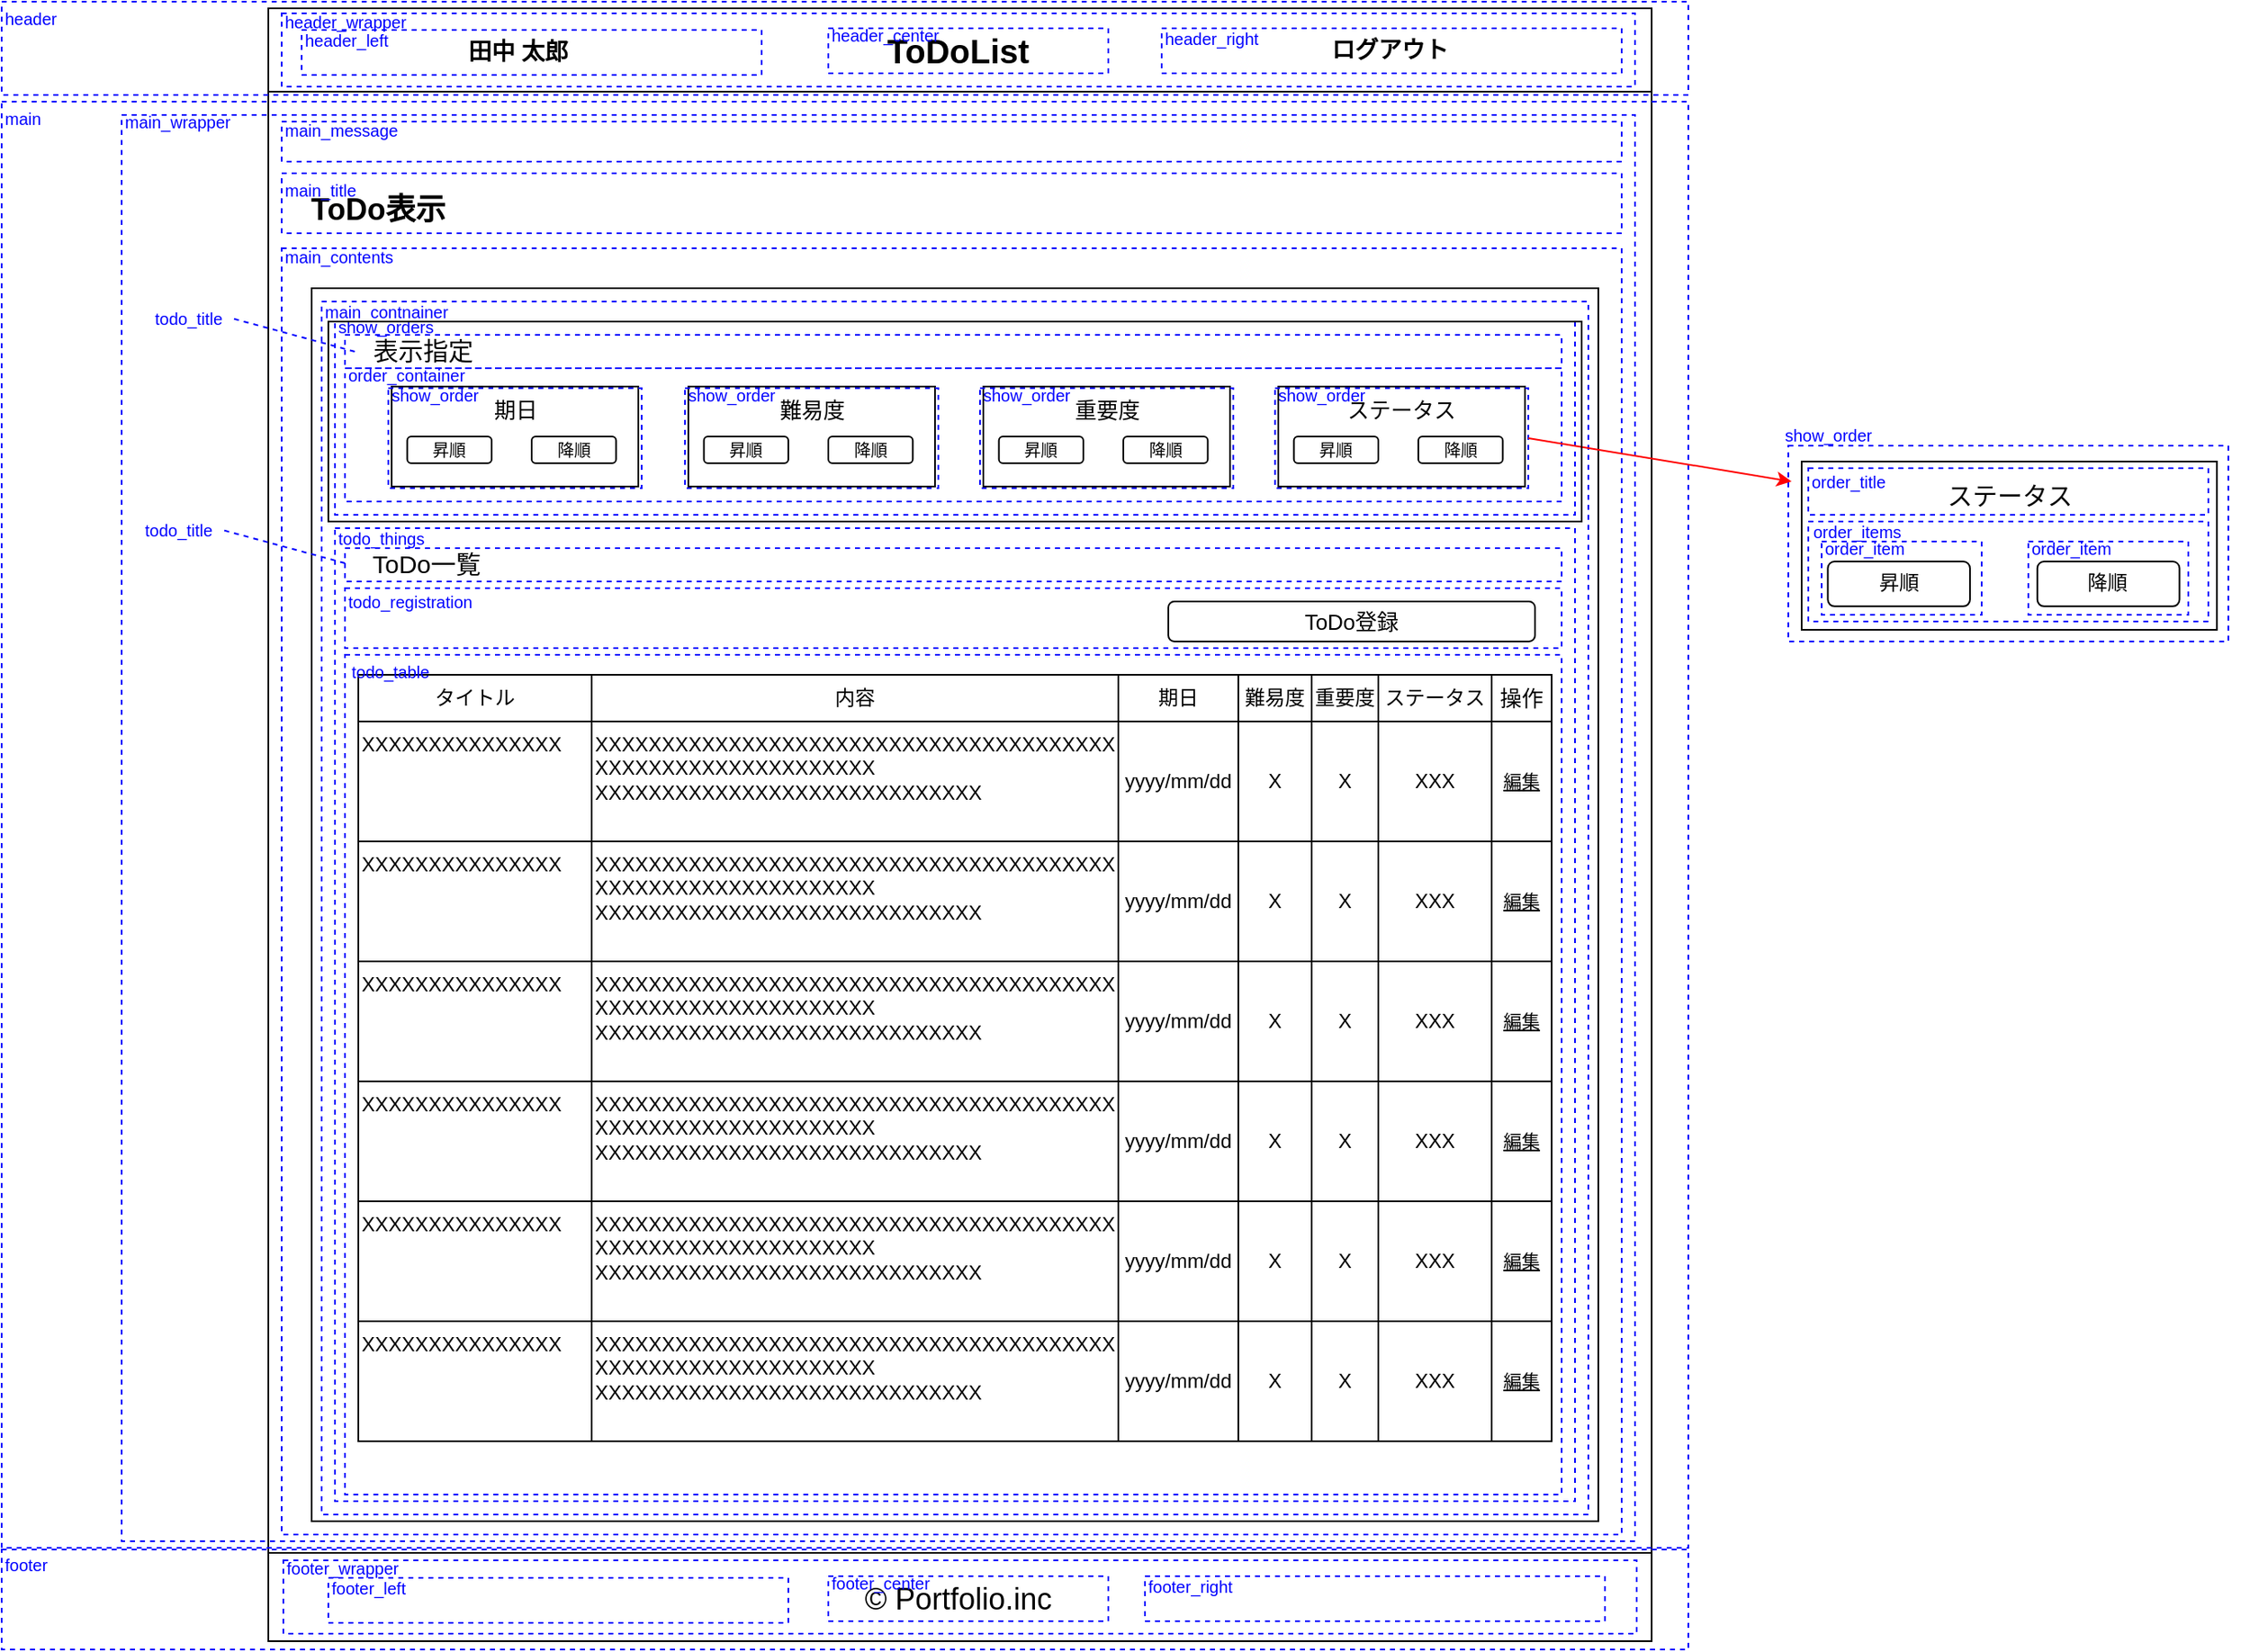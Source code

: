 <mxfile version="13.9.9" type="device"><diagram id="lAW5gfvQpGq91mGYDGwt" name="ページ1"><mxGraphModel dx="1679" dy="1703" grid="1" gridSize="4" guides="1" tooltips="1" connect="1" arrows="1" fold="1" page="1" pageScale="1" pageWidth="827" pageHeight="1169" math="0" shadow="0"><root><mxCell id="0"/><mxCell id="1" parent="0"/><mxCell id="KEuncwygjHZbyqNy_YQT-34" value="" style="group" parent="1" vertex="1" connectable="0"><mxGeometry y="-48" width="830" height="972" as="geometry"/></mxCell><mxCell id="tP_qFb6u1pj_dAxfEfU8-1" value="" style="rounded=0;whiteSpace=wrap;html=1;" parent="KEuncwygjHZbyqNy_YQT-34" vertex="1"><mxGeometry y="0.5" width="830" height="971.5" as="geometry"/></mxCell><mxCell id="tP_qFb6u1pj_dAxfEfU8-2" value="" style="rounded=0;whiteSpace=wrap;html=1;" parent="KEuncwygjHZbyqNy_YQT-34" vertex="1"><mxGeometry width="830" height="50" as="geometry"/></mxCell><mxCell id="tP_qFb6u1pj_dAxfEfU8-8" value="" style="rounded=0;whiteSpace=wrap;html=1;" parent="KEuncwygjHZbyqNy_YQT-34" vertex="1"><mxGeometry y="927" width="830" height="53" as="geometry"/></mxCell><mxCell id="tP_qFb6u1pj_dAxfEfU8-9" value="&lt;font style=&quot;font-size: 18px&quot;&gt;© Portfolio.inc&lt;/font&gt;" style="text;html=1;strokeColor=none;fillColor=none;align=center;verticalAlign=middle;whiteSpace=wrap;rounded=0;fontSize=20;" parent="KEuncwygjHZbyqNy_YQT-34" vertex="1"><mxGeometry x="298" y="943.5" width="232" height="20" as="geometry"/></mxCell><mxCell id="249utH4H3VEhiZY-PdCE-3" value="&lt;font size=&quot;1&quot;&gt;&lt;b style=&quot;font-size: 18px&quot;&gt;ToDo表示&lt;/b&gt;&lt;/font&gt;" style="text;html=1;strokeColor=none;fillColor=none;align=center;verticalAlign=middle;whiteSpace=wrap;rounded=0;fontSize=17;" parent="KEuncwygjHZbyqNy_YQT-34" vertex="1"><mxGeometry x="16" y="111" width="100" height="20" as="geometry"/></mxCell><mxCell id="tP_qFb6u1pj_dAxfEfU8-3" value="&lt;b&gt;&lt;font style=&quot;font-size: 20px&quot;&gt;ToDoList&lt;/font&gt;&lt;/b&gt;" style="text;html=1;strokeColor=none;fillColor=none;align=center;verticalAlign=middle;whiteSpace=wrap;rounded=0;strokeWidth=4;" parent="KEuncwygjHZbyqNy_YQT-34" vertex="1"><mxGeometry x="334" y="10" width="160" height="30" as="geometry"/></mxCell><mxCell id="KEuncwygjHZbyqNy_YQT-17" value="&lt;span style=&quot;font-size: 14px;&quot;&gt;&lt;b style=&quot;font-size: 14px;&quot;&gt;田中 太郎&lt;/b&gt;&lt;/span&gt;" style="text;html=1;strokeColor=none;fillColor=none;align=center;verticalAlign=middle;whiteSpace=wrap;rounded=0;fontSize=14;" parent="KEuncwygjHZbyqNy_YQT-34" vertex="1"><mxGeometry x="100" y="16" width="100" height="20" as="geometry"/></mxCell><mxCell id="KEuncwygjHZbyqNy_YQT-21" value="&lt;b&gt;ログアウト&lt;/b&gt;" style="text;html=1;strokeColor=none;fillColor=none;align=center;verticalAlign=middle;whiteSpace=wrap;rounded=0;fontSize=14;" parent="KEuncwygjHZbyqNy_YQT-34" vertex="1"><mxGeometry x="623" y="15" width="100" height="20" as="geometry"/></mxCell><mxCell id="KEuncwygjHZbyqNy_YQT-14" value="" style="rounded=0;whiteSpace=wrap;html=1;fillColor=none;" parent="KEuncwygjHZbyqNy_YQT-34" vertex="1"><mxGeometry x="26" y="168" width="772" height="740" as="geometry"/></mxCell><mxCell id="KEuncwygjHZbyqNy_YQT-23" value="" style="rounded=0;whiteSpace=wrap;html=1;fillColor=none;fontSize=14;strokeColor=#0000FF;dashed=1;" parent="1" vertex="1"><mxGeometry x="-160" y="-52" width="1012" height="56" as="geometry"/></mxCell><mxCell id="KEuncwygjHZbyqNy_YQT-24" value="" style="rounded=0;whiteSpace=wrap;html=1;fillColor=none;fontSize=14;strokeColor=#0000FF;dashed=1;" parent="1" vertex="1"><mxGeometry x="-160" y="8" width="1012" height="868" as="geometry"/></mxCell><mxCell id="KEuncwygjHZbyqNy_YQT-27" value="" style="rounded=0;whiteSpace=wrap;html=1;fillColor=none;fontSize=14;strokeColor=#0000FF;dashed=1;" parent="1" vertex="1"><mxGeometry x="-160" y="877" width="1012" height="60" as="geometry"/></mxCell><mxCell id="KEuncwygjHZbyqNy_YQT-28" value="header" style="text;html=1;strokeColor=none;fillColor=none;align=left;verticalAlign=middle;whiteSpace=wrap;rounded=0;dashed=1;fontSize=10;fontColor=#0000FF;" parent="1" vertex="1"><mxGeometry x="-160" y="-52" width="40" height="20" as="geometry"/></mxCell><mxCell id="KEuncwygjHZbyqNy_YQT-33" value="main" style="text;html=1;strokeColor=none;fillColor=none;align=left;verticalAlign=middle;whiteSpace=wrap;rounded=0;dashed=1;fontSize=10;fontColor=#0000FF;" parent="1" vertex="1"><mxGeometry x="-160" y="8" width="40" height="20" as="geometry"/></mxCell><mxCell id="KEuncwygjHZbyqNy_YQT-35" value="footer" style="text;html=1;strokeColor=none;fillColor=none;align=left;verticalAlign=middle;whiteSpace=wrap;rounded=0;dashed=1;fontSize=10;fontColor=#0000FF;" parent="1" vertex="1"><mxGeometry x="-160" y="876" width="40" height="20" as="geometry"/></mxCell><mxCell id="KEuncwygjHZbyqNy_YQT-69" value="" style="rounded=0;whiteSpace=wrap;html=1;dashed=1;fillColor=none;strokeColor=#0000FF;" parent="1" vertex="1"><mxGeometry x="-88" y="16" width="908" height="856" as="geometry"/></mxCell><mxCell id="KEuncwygjHZbyqNy_YQT-70" value="main_wrapper" style="text;html=1;strokeColor=none;fillColor=none;align=left;verticalAlign=middle;whiteSpace=wrap;rounded=0;dashed=1;fontSize=10;fontColor=#0000FF;" parent="1" vertex="1"><mxGeometry x="-88" y="16" width="84" height="8" as="geometry"/></mxCell><mxCell id="KEuncwygjHZbyqNy_YQT-73" value="" style="rounded=0;whiteSpace=wrap;html=1;fillColor=none;fontSize=14;strokeColor=#0000FF;dashed=1;" parent="1" vertex="1"><mxGeometry x="20" y="-35" width="276" height="27" as="geometry"/></mxCell><mxCell id="KEuncwygjHZbyqNy_YQT-74" value="header_left" style="text;html=1;strokeColor=none;fillColor=none;align=left;verticalAlign=middle;whiteSpace=wrap;rounded=0;dashed=1;fontSize=10;fontColor=#0000FF;" parent="1" vertex="1"><mxGeometry x="20" y="-35" width="72" height="11" as="geometry"/></mxCell><mxCell id="KEuncwygjHZbyqNy_YQT-79" value="" style="rounded=0;whiteSpace=wrap;html=1;fillColor=none;fontSize=14;strokeColor=#0000FF;dashed=1;" parent="1" vertex="1"><mxGeometry x="8" y="-45" width="812" height="44" as="geometry"/></mxCell><mxCell id="KEuncwygjHZbyqNy_YQT-80" value="header_wrapper" style="text;html=1;strokeColor=none;fillColor=none;align=left;verticalAlign=middle;whiteSpace=wrap;rounded=0;dashed=1;fontSize=10;fontColor=#0000FF;" parent="1" vertex="1"><mxGeometry x="8" y="-44" width="84" height="8" as="geometry"/></mxCell><mxCell id="KEuncwygjHZbyqNy_YQT-92" value="" style="rounded=0;whiteSpace=wrap;html=1;fillColor=none;fontSize=14;strokeColor=#0000FF;dashed=1;" parent="1" vertex="1"><mxGeometry x="336" y="893" width="168" height="27" as="geometry"/></mxCell><mxCell id="KEuncwygjHZbyqNy_YQT-93" value="" style="rounded=0;whiteSpace=wrap;html=1;fillColor=none;fontSize=14;strokeColor=#0000FF;dashed=1;" parent="1" vertex="1"><mxGeometry x="9" y="883.5" width="812" height="44" as="geometry"/></mxCell><mxCell id="KEuncwygjHZbyqNy_YQT-94" value="footer_center" style="text;html=1;strokeColor=none;fillColor=none;align=left;verticalAlign=middle;whiteSpace=wrap;rounded=0;dashed=1;fontSize=10;fontColor=#0000FF;" parent="1" vertex="1"><mxGeometry x="336" y="891" width="96" height="11" as="geometry"/></mxCell><mxCell id="KEuncwygjHZbyqNy_YQT-95" value="" style="rounded=0;whiteSpace=wrap;html=1;fillColor=none;fontSize=14;strokeColor=#0000FF;dashed=1;" parent="1" vertex="1"><mxGeometry x="36" y="894" width="276" height="27" as="geometry"/></mxCell><mxCell id="KEuncwygjHZbyqNy_YQT-96" value="footer_left" style="text;html=1;strokeColor=none;fillColor=none;align=left;verticalAlign=middle;whiteSpace=wrap;rounded=0;dashed=1;fontSize=10;fontColor=#0000FF;" parent="1" vertex="1"><mxGeometry x="36" y="894" width="72" height="11" as="geometry"/></mxCell><mxCell id="KEuncwygjHZbyqNy_YQT-97" value="footer_right" style="text;html=1;strokeColor=none;fillColor=none;align=left;verticalAlign=middle;whiteSpace=wrap;rounded=0;dashed=1;fontSize=10;fontColor=#0000FF;" parent="1" vertex="1"><mxGeometry x="526" y="893" width="72" height="11" as="geometry"/></mxCell><mxCell id="KEuncwygjHZbyqNy_YQT-98" value="" style="rounded=0;whiteSpace=wrap;html=1;fillColor=none;fontSize=14;strokeColor=#0000FF;dashed=1;" parent="1" vertex="1"><mxGeometry x="526" y="893" width="276" height="27" as="geometry"/></mxCell><mxCell id="KEuncwygjHZbyqNy_YQT-99" value="footer_wrapper" style="text;html=1;strokeColor=none;fillColor=none;align=left;verticalAlign=middle;whiteSpace=wrap;rounded=0;dashed=1;fontSize=10;fontColor=#0000FF;" parent="1" vertex="1"><mxGeometry x="9" y="883.5" width="84" height="8" as="geometry"/></mxCell><mxCell id="M2rv97hYD40gKzkqOxp8-1" value="" style="rounded=0;whiteSpace=wrap;html=1;dashed=1;fillColor=none;strokeColor=#0000FF;" parent="1" vertex="1"><mxGeometry x="8" y="96" width="804" height="772" as="geometry"/></mxCell><mxCell id="KEuncwygjHZbyqNy_YQT-46" value="main_contents" style="text;html=1;strokeColor=none;fillColor=none;align=left;verticalAlign=middle;whiteSpace=wrap;rounded=0;dashed=1;fontColor=#0000FF;fontSize=10;" parent="1" vertex="1"><mxGeometry x="8" y="91" width="80" height="20" as="geometry"/></mxCell><mxCell id="KEuncwygjHZbyqNy_YQT-47" value="" style="rounded=0;whiteSpace=wrap;html=1;dashed=1;fillColor=none;strokeColor=#0000FF;" parent="1" vertex="1"><mxGeometry x="8" y="51" width="804" height="36" as="geometry"/></mxCell><mxCell id="KEuncwygjHZbyqNy_YQT-48" value="main_title" style="text;html=1;strokeColor=none;fillColor=none;align=left;verticalAlign=middle;whiteSpace=wrap;rounded=0;dashed=1;fontColor=#0000FF;fontSize=10;" parent="1" vertex="1"><mxGeometry x="8" y="55" width="84" height="12" as="geometry"/></mxCell><mxCell id="KEuncwygjHZbyqNy_YQT-49" value="" style="rounded=0;whiteSpace=wrap;html=1;dashed=1;fillColor=none;strokeColor=#0000FF;" parent="1" vertex="1"><mxGeometry x="8" y="20" width="804" height="24" as="geometry"/></mxCell><mxCell id="KEuncwygjHZbyqNy_YQT-50" value="main_message" style="text;html=1;strokeColor=none;fillColor=none;align=left;verticalAlign=middle;whiteSpace=wrap;rounded=0;dashed=1;fontColor=#0000FF;fontSize=10;" parent="1" vertex="1"><mxGeometry x="8" y="17" width="80" height="16" as="geometry"/></mxCell><mxCell id="KEuncwygjHZbyqNy_YQT-71" value="header_center" style="text;html=1;strokeColor=none;fillColor=none;align=left;verticalAlign=middle;whiteSpace=wrap;rounded=0;dashed=1;fontSize=10;fontColor=#0000FF;" parent="1" vertex="1"><mxGeometry x="336" y="-38" width="96" height="11" as="geometry"/></mxCell><mxCell id="KEuncwygjHZbyqNy_YQT-72" value="" style="rounded=0;whiteSpace=wrap;html=1;fillColor=none;fontSize=14;strokeColor=#0000FF;dashed=1;" parent="1" vertex="1"><mxGeometry x="336" y="-36" width="168" height="27" as="geometry"/></mxCell><mxCell id="KEuncwygjHZbyqNy_YQT-75" value="header_right" style="text;html=1;strokeColor=none;fillColor=none;align=left;verticalAlign=middle;whiteSpace=wrap;rounded=0;dashed=1;fontSize=10;fontColor=#0000FF;" parent="1" vertex="1"><mxGeometry x="536" y="-36" width="72" height="11" as="geometry"/></mxCell><mxCell id="KEuncwygjHZbyqNy_YQT-76" value="" style="rounded=0;whiteSpace=wrap;html=1;fillColor=none;fontSize=14;strokeColor=#0000FF;dashed=1;" parent="1" vertex="1"><mxGeometry x="536" y="-36" width="276" height="27" as="geometry"/></mxCell><mxCell id="OrFkVEM_c1ZQOquCTtwF-198" value="" style="group" parent="1" vertex="1" connectable="0"><mxGeometry x="54" y="352" width="748" height="460" as="geometry"/></mxCell><mxCell id="OrFkVEM_c1ZQOquCTtwF-45" value="" style="group" parent="OrFkVEM_c1ZQOquCTtwF-198" vertex="1" connectable="0"><mxGeometry width="692" height="28" as="geometry"/></mxCell><mxCell id="OrFkVEM_c1ZQOquCTtwF-38" value="タイトル" style="rounded=0;whiteSpace=wrap;html=1;" parent="OrFkVEM_c1ZQOquCTtwF-45" vertex="1"><mxGeometry width="140" height="28" as="geometry"/></mxCell><mxCell id="OrFkVEM_c1ZQOquCTtwF-39" value="内容" style="rounded=0;whiteSpace=wrap;html=1;" parent="OrFkVEM_c1ZQOquCTtwF-45" vertex="1"><mxGeometry x="140" width="316" height="28" as="geometry"/></mxCell><mxCell id="OrFkVEM_c1ZQOquCTtwF-41" value="期日" style="rounded=0;whiteSpace=wrap;html=1;" parent="OrFkVEM_c1ZQOquCTtwF-45" vertex="1"><mxGeometry x="456" width="72" height="28" as="geometry"/></mxCell><mxCell id="OrFkVEM_c1ZQOquCTtwF-42" value="難易度" style="rounded=0;whiteSpace=wrap;html=1;" parent="OrFkVEM_c1ZQOquCTtwF-45" vertex="1"><mxGeometry x="528" width="44" height="28" as="geometry"/></mxCell><mxCell id="OrFkVEM_c1ZQOquCTtwF-43" value="重要度" style="rounded=0;whiteSpace=wrap;html=1;" parent="OrFkVEM_c1ZQOquCTtwF-45" vertex="1"><mxGeometry x="572" width="40" height="28" as="geometry"/></mxCell><mxCell id="OrFkVEM_c1ZQOquCTtwF-44" value="ステータス" style="rounded=0;whiteSpace=wrap;html=1;" parent="OrFkVEM_c1ZQOquCTtwF-45" vertex="1"><mxGeometry x="612" width="68" height="28" as="geometry"/></mxCell><mxCell id="OrFkVEM_c1ZQOquCTtwF-53" value="" style="group;align=left;verticalAlign=top;fontSize=11;" parent="OrFkVEM_c1ZQOquCTtwF-198" vertex="1" connectable="0"><mxGeometry y="28" width="748" height="72" as="geometry"/></mxCell><mxCell id="OrFkVEM_c1ZQOquCTtwF-60" value="" style="group" parent="OrFkVEM_c1ZQOquCTtwF-53" vertex="1" connectable="0"><mxGeometry width="748" height="72" as="geometry"/></mxCell><mxCell id="OrFkVEM_c1ZQOquCTtwF-54" value="XXXXXXXXXXXXXXX" style="rounded=0;whiteSpace=wrap;html=1;align=left;verticalAlign=top;" parent="OrFkVEM_c1ZQOquCTtwF-60" vertex="1"><mxGeometry width="140" height="72" as="geometry"/></mxCell><mxCell id="OrFkVEM_c1ZQOquCTtwF-55" value="XXXXXXXXXXXXXXXXXXXXXXXXXXXXXXXXXXXXXXX&lt;br&gt;XXXXXXXXXXXXXXXXXXXXX&lt;br&gt;XXXXXXXXXXXXXXXXXXXXXXXXXXXXX" style="rounded=0;whiteSpace=wrap;html=1;verticalAlign=top;align=left;" parent="OrFkVEM_c1ZQOquCTtwF-60" vertex="1"><mxGeometry x="140" width="316" height="72" as="geometry"/></mxCell><mxCell id="OrFkVEM_c1ZQOquCTtwF-56" value="yyyy/mm/dd" style="rounded=0;whiteSpace=wrap;html=1;" parent="OrFkVEM_c1ZQOquCTtwF-60" vertex="1"><mxGeometry x="456" width="72" height="72" as="geometry"/></mxCell><mxCell id="OrFkVEM_c1ZQOquCTtwF-57" value="X" style="rounded=0;whiteSpace=wrap;html=1;" parent="OrFkVEM_c1ZQOquCTtwF-60" vertex="1"><mxGeometry x="528" width="44" height="72" as="geometry"/></mxCell><mxCell id="OrFkVEM_c1ZQOquCTtwF-58" value="X" style="rounded=0;whiteSpace=wrap;html=1;" parent="OrFkVEM_c1ZQOquCTtwF-60" vertex="1"><mxGeometry x="572" width="40" height="72" as="geometry"/></mxCell><mxCell id="OrFkVEM_c1ZQOquCTtwF-59" value="XXX" style="rounded=0;whiteSpace=wrap;html=1;" parent="OrFkVEM_c1ZQOquCTtwF-60" vertex="1"><mxGeometry x="612" width="68" height="72" as="geometry"/></mxCell><mxCell id="OrFkVEM_c1ZQOquCTtwF-61" value="" style="group;align=left;verticalAlign=top;fontSize=11;" parent="OrFkVEM_c1ZQOquCTtwF-198" vertex="1" connectable="0"><mxGeometry y="100" width="748" height="72" as="geometry"/></mxCell><mxCell id="OrFkVEM_c1ZQOquCTtwF-62" value="" style="group" parent="OrFkVEM_c1ZQOquCTtwF-61" vertex="1" connectable="0"><mxGeometry width="748" height="72" as="geometry"/></mxCell><mxCell id="OrFkVEM_c1ZQOquCTtwF-63" value="XXXXXXXXXXXXXXX" style="rounded=0;whiteSpace=wrap;html=1;align=left;verticalAlign=top;" parent="OrFkVEM_c1ZQOquCTtwF-62" vertex="1"><mxGeometry width="140" height="72" as="geometry"/></mxCell><mxCell id="OrFkVEM_c1ZQOquCTtwF-64" value="XXXXXXXXXXXXXXXXXXXXXXXXXXXXXXXXXXXXXXX&lt;br&gt;XXXXXXXXXXXXXXXXXXXXX&lt;br&gt;XXXXXXXXXXXXXXXXXXXXXXXXXXXXX" style="rounded=0;whiteSpace=wrap;html=1;verticalAlign=top;align=left;" parent="OrFkVEM_c1ZQOquCTtwF-62" vertex="1"><mxGeometry x="140" width="316" height="72" as="geometry"/></mxCell><mxCell id="OrFkVEM_c1ZQOquCTtwF-65" value="yyyy/mm/dd" style="rounded=0;whiteSpace=wrap;html=1;" parent="OrFkVEM_c1ZQOquCTtwF-62" vertex="1"><mxGeometry x="456" width="72" height="72" as="geometry"/></mxCell><mxCell id="OrFkVEM_c1ZQOquCTtwF-66" value="X" style="rounded=0;whiteSpace=wrap;html=1;" parent="OrFkVEM_c1ZQOquCTtwF-62" vertex="1"><mxGeometry x="528" width="44" height="72" as="geometry"/></mxCell><mxCell id="OrFkVEM_c1ZQOquCTtwF-67" value="X" style="rounded=0;whiteSpace=wrap;html=1;" parent="OrFkVEM_c1ZQOquCTtwF-62" vertex="1"><mxGeometry x="572" width="40" height="72" as="geometry"/></mxCell><mxCell id="OrFkVEM_c1ZQOquCTtwF-68" value="XXX" style="rounded=0;whiteSpace=wrap;html=1;" parent="OrFkVEM_c1ZQOquCTtwF-62" vertex="1"><mxGeometry x="612" width="68" height="72" as="geometry"/></mxCell><mxCell id="OrFkVEM_c1ZQOquCTtwF-69" value="" style="group;align=left;verticalAlign=top;fontSize=11;" parent="OrFkVEM_c1ZQOquCTtwF-198" vertex="1" connectable="0"><mxGeometry y="172" width="748" height="72" as="geometry"/></mxCell><mxCell id="OrFkVEM_c1ZQOquCTtwF-70" value="" style="group" parent="OrFkVEM_c1ZQOquCTtwF-69" vertex="1" connectable="0"><mxGeometry width="748" height="72" as="geometry"/></mxCell><mxCell id="OrFkVEM_c1ZQOquCTtwF-71" value="XXXXXXXXXXXXXXX" style="rounded=0;whiteSpace=wrap;html=1;align=left;verticalAlign=top;" parent="OrFkVEM_c1ZQOquCTtwF-70" vertex="1"><mxGeometry width="140" height="72" as="geometry"/></mxCell><mxCell id="OrFkVEM_c1ZQOquCTtwF-72" value="XXXXXXXXXXXXXXXXXXXXXXXXXXXXXXXXXXXXXXX&lt;br&gt;XXXXXXXXXXXXXXXXXXXXX&lt;br&gt;XXXXXXXXXXXXXXXXXXXXXXXXXXXXX" style="rounded=0;whiteSpace=wrap;html=1;verticalAlign=top;align=left;" parent="OrFkVEM_c1ZQOquCTtwF-70" vertex="1"><mxGeometry x="140" width="316" height="72" as="geometry"/></mxCell><mxCell id="OrFkVEM_c1ZQOquCTtwF-73" value="yyyy/mm/dd" style="rounded=0;whiteSpace=wrap;html=1;" parent="OrFkVEM_c1ZQOquCTtwF-70" vertex="1"><mxGeometry x="456" width="72" height="72" as="geometry"/></mxCell><mxCell id="OrFkVEM_c1ZQOquCTtwF-74" value="X" style="rounded=0;whiteSpace=wrap;html=1;" parent="OrFkVEM_c1ZQOquCTtwF-70" vertex="1"><mxGeometry x="528" width="44" height="72" as="geometry"/></mxCell><mxCell id="OrFkVEM_c1ZQOquCTtwF-75" value="X" style="rounded=0;whiteSpace=wrap;html=1;" parent="OrFkVEM_c1ZQOquCTtwF-70" vertex="1"><mxGeometry x="572" width="40" height="72" as="geometry"/></mxCell><mxCell id="OrFkVEM_c1ZQOquCTtwF-76" value="XXX" style="rounded=0;whiteSpace=wrap;html=1;" parent="OrFkVEM_c1ZQOquCTtwF-70" vertex="1"><mxGeometry x="612" width="68" height="72" as="geometry"/></mxCell><mxCell id="OrFkVEM_c1ZQOquCTtwF-77" value="" style="group;align=left;verticalAlign=top;fontSize=11;" parent="OrFkVEM_c1ZQOquCTtwF-198" vertex="1" connectable="0"><mxGeometry y="244" width="748" height="72" as="geometry"/></mxCell><mxCell id="OrFkVEM_c1ZQOquCTtwF-78" value="" style="group" parent="OrFkVEM_c1ZQOquCTtwF-77" vertex="1" connectable="0"><mxGeometry width="748" height="72" as="geometry"/></mxCell><mxCell id="OrFkVEM_c1ZQOquCTtwF-79" value="XXXXXXXXXXXXXXX" style="rounded=0;whiteSpace=wrap;html=1;align=left;verticalAlign=top;" parent="OrFkVEM_c1ZQOquCTtwF-78" vertex="1"><mxGeometry width="140" height="72" as="geometry"/></mxCell><mxCell id="OrFkVEM_c1ZQOquCTtwF-80" value="XXXXXXXXXXXXXXXXXXXXXXXXXXXXXXXXXXXXXXX&lt;br&gt;XXXXXXXXXXXXXXXXXXXXX&lt;br&gt;XXXXXXXXXXXXXXXXXXXXXXXXXXXXX" style="rounded=0;whiteSpace=wrap;html=1;verticalAlign=top;align=left;" parent="OrFkVEM_c1ZQOquCTtwF-78" vertex="1"><mxGeometry x="140" width="316" height="72" as="geometry"/></mxCell><mxCell id="OrFkVEM_c1ZQOquCTtwF-81" value="yyyy/mm/dd" style="rounded=0;whiteSpace=wrap;html=1;" parent="OrFkVEM_c1ZQOquCTtwF-78" vertex="1"><mxGeometry x="456" width="72" height="72" as="geometry"/></mxCell><mxCell id="OrFkVEM_c1ZQOquCTtwF-82" value="X" style="rounded=0;whiteSpace=wrap;html=1;" parent="OrFkVEM_c1ZQOquCTtwF-78" vertex="1"><mxGeometry x="528" width="44" height="72" as="geometry"/></mxCell><mxCell id="OrFkVEM_c1ZQOquCTtwF-83" value="X" style="rounded=0;whiteSpace=wrap;html=1;" parent="OrFkVEM_c1ZQOquCTtwF-78" vertex="1"><mxGeometry x="572" width="40" height="72" as="geometry"/></mxCell><mxCell id="OrFkVEM_c1ZQOquCTtwF-84" value="XXX" style="rounded=0;whiteSpace=wrap;html=1;" parent="OrFkVEM_c1ZQOquCTtwF-78" vertex="1"><mxGeometry x="612" width="68" height="72" as="geometry"/></mxCell><mxCell id="OrFkVEM_c1ZQOquCTtwF-85" value="" style="group;align=left;verticalAlign=top;fontSize=11;" parent="OrFkVEM_c1ZQOquCTtwF-198" vertex="1" connectable="0"><mxGeometry y="316" width="748" height="72" as="geometry"/></mxCell><mxCell id="OrFkVEM_c1ZQOquCTtwF-86" value="" style="group" parent="OrFkVEM_c1ZQOquCTtwF-85" vertex="1" connectable="0"><mxGeometry width="748" height="72" as="geometry"/></mxCell><mxCell id="OrFkVEM_c1ZQOquCTtwF-87" value="XXXXXXXXXXXXXXX" style="rounded=0;whiteSpace=wrap;html=1;align=left;verticalAlign=top;" parent="OrFkVEM_c1ZQOquCTtwF-86" vertex="1"><mxGeometry width="140" height="72" as="geometry"/></mxCell><mxCell id="OrFkVEM_c1ZQOquCTtwF-88" value="XXXXXXXXXXXXXXXXXXXXXXXXXXXXXXXXXXXXXXX&lt;br&gt;XXXXXXXXXXXXXXXXXXXXX&lt;br&gt;XXXXXXXXXXXXXXXXXXXXXXXXXXXXX" style="rounded=0;whiteSpace=wrap;html=1;verticalAlign=top;align=left;" parent="OrFkVEM_c1ZQOquCTtwF-86" vertex="1"><mxGeometry x="140" width="316" height="72" as="geometry"/></mxCell><mxCell id="OrFkVEM_c1ZQOquCTtwF-89" value="yyyy/mm/dd" style="rounded=0;whiteSpace=wrap;html=1;" parent="OrFkVEM_c1ZQOquCTtwF-86" vertex="1"><mxGeometry x="456" width="72" height="72" as="geometry"/></mxCell><mxCell id="OrFkVEM_c1ZQOquCTtwF-90" value="X" style="rounded=0;whiteSpace=wrap;html=1;" parent="OrFkVEM_c1ZQOquCTtwF-86" vertex="1"><mxGeometry x="528" width="44" height="72" as="geometry"/></mxCell><mxCell id="OrFkVEM_c1ZQOquCTtwF-91" value="X" style="rounded=0;whiteSpace=wrap;html=1;" parent="OrFkVEM_c1ZQOquCTtwF-86" vertex="1"><mxGeometry x="572" width="40" height="72" as="geometry"/></mxCell><mxCell id="OrFkVEM_c1ZQOquCTtwF-92" value="XXX" style="rounded=0;whiteSpace=wrap;html=1;" parent="OrFkVEM_c1ZQOquCTtwF-86" vertex="1"><mxGeometry x="612" width="68" height="72" as="geometry"/></mxCell><mxCell id="OrFkVEM_c1ZQOquCTtwF-93" value="" style="group;align=left;verticalAlign=top;fontSize=11;" parent="OrFkVEM_c1ZQOquCTtwF-198" vertex="1" connectable="0"><mxGeometry y="388" width="748" height="72" as="geometry"/></mxCell><mxCell id="OrFkVEM_c1ZQOquCTtwF-94" value="" style="group" parent="OrFkVEM_c1ZQOquCTtwF-93" vertex="1" connectable="0"><mxGeometry width="748" height="72" as="geometry"/></mxCell><mxCell id="OrFkVEM_c1ZQOquCTtwF-95" value="XXXXXXXXXXXXXXX" style="rounded=0;whiteSpace=wrap;html=1;align=left;verticalAlign=top;" parent="OrFkVEM_c1ZQOquCTtwF-94" vertex="1"><mxGeometry width="140" height="72" as="geometry"/></mxCell><mxCell id="OrFkVEM_c1ZQOquCTtwF-96" value="XXXXXXXXXXXXXXXXXXXXXXXXXXXXXXXXXXXXXXX&lt;br&gt;XXXXXXXXXXXXXXXXXXXXX&lt;br&gt;XXXXXXXXXXXXXXXXXXXXXXXXXXXXX" style="rounded=0;whiteSpace=wrap;html=1;verticalAlign=top;align=left;" parent="OrFkVEM_c1ZQOquCTtwF-94" vertex="1"><mxGeometry x="140" width="316" height="72" as="geometry"/></mxCell><mxCell id="OrFkVEM_c1ZQOquCTtwF-97" value="yyyy/mm/dd" style="rounded=0;whiteSpace=wrap;html=1;" parent="OrFkVEM_c1ZQOquCTtwF-94" vertex="1"><mxGeometry x="456" width="72" height="72" as="geometry"/></mxCell><mxCell id="OrFkVEM_c1ZQOquCTtwF-98" value="X" style="rounded=0;whiteSpace=wrap;html=1;" parent="OrFkVEM_c1ZQOquCTtwF-94" vertex="1"><mxGeometry x="528" width="44" height="72" as="geometry"/></mxCell><mxCell id="OrFkVEM_c1ZQOquCTtwF-99" value="X" style="rounded=0;whiteSpace=wrap;html=1;" parent="OrFkVEM_c1ZQOquCTtwF-94" vertex="1"><mxGeometry x="572" width="40" height="72" as="geometry"/></mxCell><mxCell id="OrFkVEM_c1ZQOquCTtwF-100" value="XXX" style="rounded=0;whiteSpace=wrap;html=1;" parent="OrFkVEM_c1ZQOquCTtwF-94" vertex="1"><mxGeometry x="612" width="68" height="72" as="geometry"/></mxCell><mxCell id="OrFkVEM_c1ZQOquCTtwF-192" value="" style="group;fontSize=12;" parent="OrFkVEM_c1ZQOquCTtwF-198" vertex="1" connectable="0"><mxGeometry x="680" width="36" height="460" as="geometry"/></mxCell><mxCell id="OrFkVEM_c1ZQOquCTtwF-177" value="&lt;font style=&quot;font-size: 13px&quot;&gt;操作&lt;/font&gt;" style="rounded=0;whiteSpace=wrap;html=1;fontSize=11;" parent="OrFkVEM_c1ZQOquCTtwF-192" vertex="1"><mxGeometry width="36" height="28" as="geometry"/></mxCell><mxCell id="OrFkVEM_c1ZQOquCTtwF-178" value="編集" style="rounded=0;whiteSpace=wrap;html=1;fontStyle=4;fontSize=11;" parent="OrFkVEM_c1ZQOquCTtwF-192" vertex="1"><mxGeometry y="28" width="36" height="72" as="geometry"/></mxCell><mxCell id="OrFkVEM_c1ZQOquCTtwF-187" value="編集" style="rounded=0;whiteSpace=wrap;html=1;fontStyle=4;fontSize=11;" parent="OrFkVEM_c1ZQOquCTtwF-192" vertex="1"><mxGeometry y="100" width="36" height="72" as="geometry"/></mxCell><mxCell id="OrFkVEM_c1ZQOquCTtwF-188" value="編集" style="rounded=0;whiteSpace=wrap;html=1;fontStyle=4;fontSize=11;" parent="OrFkVEM_c1ZQOquCTtwF-192" vertex="1"><mxGeometry y="172" width="36" height="72" as="geometry"/></mxCell><mxCell id="OrFkVEM_c1ZQOquCTtwF-189" value="編集" style="rounded=0;whiteSpace=wrap;html=1;fontStyle=4;fontSize=11;" parent="OrFkVEM_c1ZQOquCTtwF-192" vertex="1"><mxGeometry y="244" width="36" height="72" as="geometry"/></mxCell><mxCell id="OrFkVEM_c1ZQOquCTtwF-190" value="編集" style="rounded=0;whiteSpace=wrap;html=1;fontStyle=4;fontSize=11;" parent="OrFkVEM_c1ZQOquCTtwF-192" vertex="1"><mxGeometry y="316" width="36" height="72" as="geometry"/></mxCell><mxCell id="OrFkVEM_c1ZQOquCTtwF-191" value="編集" style="rounded=0;whiteSpace=wrap;html=1;fontStyle=4;fontSize=11;" parent="OrFkVEM_c1ZQOquCTtwF-192" vertex="1"><mxGeometry y="388" width="36" height="72" as="geometry"/></mxCell><mxCell id="OrFkVEM_c1ZQOquCTtwF-202" value="" style="group" parent="1" vertex="1" connectable="0"><mxGeometry x="46" y="131" width="736" height="128" as="geometry"/></mxCell><mxCell id="OrFkVEM_c1ZQOquCTtwF-110" value="表示指定" style="text;html=1;strokeColor=none;fillColor=none;align=center;verticalAlign=middle;whiteSpace=wrap;rounded=0;fontSize=15;" parent="OrFkVEM_c1ZQOquCTtwF-202" vertex="1"><mxGeometry x="13" y="16" width="68" height="20" as="geometry"/></mxCell><mxCell id="OrFkVEM_c1ZQOquCTtwF-124" value="" style="group" parent="OrFkVEM_c1ZQOquCTtwF-202" vertex="1" connectable="0"><mxGeometry x="28" y="48" width="148" height="60" as="geometry"/></mxCell><mxCell id="OrFkVEM_c1ZQOquCTtwF-119" value="" style="rounded=0;whiteSpace=wrap;html=1;fontSize=11;align=center;" parent="OrFkVEM_c1ZQOquCTtwF-124" vertex="1"><mxGeometry width="148" height="60" as="geometry"/></mxCell><mxCell id="OrFkVEM_c1ZQOquCTtwF-114" value="期日" style="text;html=1;strokeColor=none;fillColor=none;align=center;verticalAlign=middle;whiteSpace=wrap;rounded=0;fontSize=13;" parent="OrFkVEM_c1ZQOquCTtwF-124" vertex="1"><mxGeometry x="50.667" y="4" width="46.667" height="20" as="geometry"/></mxCell><mxCell id="OrFkVEM_c1ZQOquCTtwF-116" value="昇順" style="rounded=1;whiteSpace=wrap;html=1;fontSize=10;align=center;" parent="OrFkVEM_c1ZQOquCTtwF-124" vertex="1"><mxGeometry x="9.33" y="30" width="50.67" height="16" as="geometry"/></mxCell><mxCell id="OrFkVEM_c1ZQOquCTtwF-138" value="降順" style="rounded=1;whiteSpace=wrap;html=1;fontSize=10;align=center;" parent="OrFkVEM_c1ZQOquCTtwF-124" vertex="1"><mxGeometry x="84" y="30" width="50.67" height="16" as="geometry"/></mxCell><mxCell id="OrFkVEM_c1ZQOquCTtwF-157" value="" style="group" parent="OrFkVEM_c1ZQOquCTtwF-202" vertex="1" connectable="0"><mxGeometry x="206" y="48" width="148" height="60" as="geometry"/></mxCell><mxCell id="OrFkVEM_c1ZQOquCTtwF-158" value="" style="rounded=0;whiteSpace=wrap;html=1;fontSize=11;align=center;" parent="OrFkVEM_c1ZQOquCTtwF-157" vertex="1"><mxGeometry width="148" height="60" as="geometry"/></mxCell><mxCell id="OrFkVEM_c1ZQOquCTtwF-159" value="難易度" style="text;html=1;strokeColor=none;fillColor=none;align=center;verticalAlign=middle;whiteSpace=wrap;rounded=0;fontSize=13;" parent="OrFkVEM_c1ZQOquCTtwF-157" vertex="1"><mxGeometry x="50.667" y="4" width="46.667" height="20" as="geometry"/></mxCell><mxCell id="OrFkVEM_c1ZQOquCTtwF-160" value="昇順" style="rounded=1;whiteSpace=wrap;html=1;fontSize=10;align=center;" parent="OrFkVEM_c1ZQOquCTtwF-157" vertex="1"><mxGeometry x="9.33" y="30" width="50.67" height="16" as="geometry"/></mxCell><mxCell id="OrFkVEM_c1ZQOquCTtwF-161" value="降順" style="rounded=1;whiteSpace=wrap;html=1;fontSize=10;align=center;" parent="OrFkVEM_c1ZQOquCTtwF-157" vertex="1"><mxGeometry x="84" y="30" width="50.67" height="16" as="geometry"/></mxCell><mxCell id="OrFkVEM_c1ZQOquCTtwF-162" value="" style="group" parent="OrFkVEM_c1ZQOquCTtwF-202" vertex="1" connectable="0"><mxGeometry x="383" y="48" width="148" height="60" as="geometry"/></mxCell><mxCell id="OrFkVEM_c1ZQOquCTtwF-163" value="" style="rounded=0;whiteSpace=wrap;html=1;fontSize=11;align=center;" parent="OrFkVEM_c1ZQOquCTtwF-162" vertex="1"><mxGeometry width="148" height="60" as="geometry"/></mxCell><mxCell id="OrFkVEM_c1ZQOquCTtwF-164" value="重要度" style="text;html=1;strokeColor=none;fillColor=none;align=center;verticalAlign=middle;whiteSpace=wrap;rounded=0;fontSize=13;" parent="OrFkVEM_c1ZQOquCTtwF-162" vertex="1"><mxGeometry x="50.667" y="4" width="46.667" height="20" as="geometry"/></mxCell><mxCell id="OrFkVEM_c1ZQOquCTtwF-165" value="昇順" style="rounded=1;whiteSpace=wrap;html=1;fontSize=10;align=center;" parent="OrFkVEM_c1ZQOquCTtwF-162" vertex="1"><mxGeometry x="9.33" y="30" width="50.67" height="16" as="geometry"/></mxCell><mxCell id="OrFkVEM_c1ZQOquCTtwF-166" value="降順" style="rounded=1;whiteSpace=wrap;html=1;fontSize=10;align=center;" parent="OrFkVEM_c1ZQOquCTtwF-162" vertex="1"><mxGeometry x="84" y="30" width="50.67" height="16" as="geometry"/></mxCell><mxCell id="OrFkVEM_c1ZQOquCTtwF-172" value="" style="group" parent="OrFkVEM_c1ZQOquCTtwF-202" vertex="1" connectable="0"><mxGeometry x="560" y="48" width="148" height="60" as="geometry"/></mxCell><mxCell id="OrFkVEM_c1ZQOquCTtwF-173" value="" style="rounded=0;whiteSpace=wrap;html=1;fontSize=11;align=center;" parent="OrFkVEM_c1ZQOquCTtwF-172" vertex="1"><mxGeometry width="148" height="60" as="geometry"/></mxCell><mxCell id="OrFkVEM_c1ZQOquCTtwF-174" value="ステータス" style="text;html=1;strokeColor=none;fillColor=none;align=center;verticalAlign=middle;whiteSpace=wrap;rounded=0;fontSize=13;" parent="OrFkVEM_c1ZQOquCTtwF-172" vertex="1"><mxGeometry x="36" y="4" width="76" height="20" as="geometry"/></mxCell><mxCell id="OrFkVEM_c1ZQOquCTtwF-175" value="昇順" style="rounded=1;whiteSpace=wrap;html=1;fontSize=10;align=center;" parent="OrFkVEM_c1ZQOquCTtwF-172" vertex="1"><mxGeometry x="9.33" y="30" width="50.67" height="16" as="geometry"/></mxCell><mxCell id="OrFkVEM_c1ZQOquCTtwF-176" value="降順" style="rounded=1;whiteSpace=wrap;html=1;fontSize=10;align=center;" parent="OrFkVEM_c1ZQOquCTtwF-172" vertex="1"><mxGeometry x="84" y="30" width="50.67" height="16" as="geometry"/></mxCell><mxCell id="OrFkVEM_c1ZQOquCTtwF-203" value="ToDo一覧" style="text;html=1;strokeColor=none;fillColor=none;align=center;verticalAlign=middle;whiteSpace=wrap;rounded=0;fontSize=15;" parent="1" vertex="1"><mxGeometry x="57" y="275" width="76" height="20" as="geometry"/></mxCell><mxCell id="OrFkVEM_c1ZQOquCTtwF-213" value="" style="rounded=0;whiteSpace=wrap;html=1;dashed=1;fillColor=none;strokeColor=#0000FF;" parent="1" vertex="1"><mxGeometry x="32" y="128" width="760" height="728" as="geometry"/></mxCell><mxCell id="OrFkVEM_c1ZQOquCTtwF-214" value="main_contnainer" style="text;html=1;strokeColor=none;fillColor=none;align=left;verticalAlign=middle;whiteSpace=wrap;rounded=0;dashed=1;fontColor=#0000FF;fontSize=10;" parent="1" vertex="1"><mxGeometry x="32" y="124" width="80" height="20" as="geometry"/></mxCell><mxCell id="OrFkVEM_c1ZQOquCTtwF-215" value="" style="rounded=0;whiteSpace=wrap;html=1;dashed=1;fillColor=none;strokeColor=#0000FF;" parent="1" vertex="1"><mxGeometry x="40" y="140" width="744" height="116" as="geometry"/></mxCell><mxCell id="OrFkVEM_c1ZQOquCTtwF-216" value="show_orders" style="text;html=1;strokeColor=none;fillColor=none;align=left;verticalAlign=middle;whiteSpace=wrap;rounded=0;dashed=1;fontColor=#0000FF;fontSize=10;" parent="1" vertex="1"><mxGeometry x="40" y="133" width="80" height="20" as="geometry"/></mxCell><mxCell id="OrFkVEM_c1ZQOquCTtwF-217" value="" style="rounded=0;whiteSpace=wrap;html=1;dashed=1;fillColor=none;strokeColor=#0000FF;" parent="1" vertex="1"><mxGeometry x="40" y="264" width="744" height="584" as="geometry"/></mxCell><mxCell id="OrFkVEM_c1ZQOquCTtwF-218" value="todo_things" style="text;html=1;strokeColor=none;fillColor=none;align=left;verticalAlign=middle;whiteSpace=wrap;rounded=0;dashed=1;fontColor=#0000FF;fontSize=10;" parent="1" vertex="1"><mxGeometry x="40" y="260" width="80" height="20" as="geometry"/></mxCell><mxCell id="OrFkVEM_c1ZQOquCTtwF-219" value="" style="rounded=0;whiteSpace=wrap;html=1;dashed=1;fillColor=none;strokeColor=#0000FF;" parent="1" vertex="1"><mxGeometry x="46" y="168" width="730" height="80" as="geometry"/></mxCell><mxCell id="OrFkVEM_c1ZQOquCTtwF-220" value="" style="rounded=0;whiteSpace=wrap;html=1;dashed=1;fillColor=none;strokeColor=#0000FF;" parent="1" vertex="1"><mxGeometry x="46" y="148" width="730" height="20" as="geometry"/></mxCell><mxCell id="OrFkVEM_c1ZQOquCTtwF-221" value="todo_title" style="text;html=1;strokeColor=none;fillColor=none;align=left;verticalAlign=middle;whiteSpace=wrap;rounded=0;dashed=1;fontColor=#0000FF;fontSize=10;" parent="1" vertex="1"><mxGeometry x="-70" y="128" width="48" height="20" as="geometry"/></mxCell><mxCell id="OrFkVEM_c1ZQOquCTtwF-222" value="" style="endArrow=none;html=1;fontSize=12;entryX=1;entryY=0.5;entryDx=0;entryDy=0;exitX=0.008;exitY=0.5;exitDx=0;exitDy=0;exitPerimeter=0;dashed=1;strokeColor=#0000FF;" parent="1" source="OrFkVEM_c1ZQOquCTtwF-220" target="OrFkVEM_c1ZQOquCTtwF-221" edge="1"><mxGeometry width="50" height="50" relative="1" as="geometry"><mxPoint x="76" y="230" as="sourcePoint"/><mxPoint x="126" y="180" as="targetPoint"/></mxGeometry></mxCell><mxCell id="OrFkVEM_c1ZQOquCTtwF-223" value="order_container" style="text;html=1;strokeColor=none;fillColor=none;align=left;verticalAlign=middle;whiteSpace=wrap;rounded=0;dashed=1;fontColor=#0000FF;fontSize=10;" parent="1" vertex="1"><mxGeometry x="46" y="162" width="80" height="20" as="geometry"/></mxCell><mxCell id="OrFkVEM_c1ZQOquCTtwF-224" value="" style="rounded=0;whiteSpace=wrap;html=1;dashed=1;fillColor=none;strokeColor=#0000FF;" parent="1" vertex="1"><mxGeometry x="72" y="180" width="152" height="60" as="geometry"/></mxCell><mxCell id="OrFkVEM_c1ZQOquCTtwF-225" value="show_order" style="text;html=1;strokeColor=none;fillColor=none;align=left;verticalAlign=middle;whiteSpace=wrap;rounded=0;dashed=1;fontColor=#0000FF;fontSize=10;" parent="1" vertex="1"><mxGeometry x="72" y="176" width="56" height="16" as="geometry"/></mxCell><mxCell id="OrFkVEM_c1ZQOquCTtwF-227" value="" style="rounded=0;whiteSpace=wrap;html=1;dashed=1;fillColor=none;strokeColor=#0000FF;" parent="1" vertex="1"><mxGeometry x="250" y="180" width="152" height="60" as="geometry"/></mxCell><mxCell id="OrFkVEM_c1ZQOquCTtwF-228" value="show_order" style="text;html=1;strokeColor=none;fillColor=none;align=left;verticalAlign=middle;whiteSpace=wrap;rounded=0;dashed=1;fontColor=#0000FF;fontSize=10;" parent="1" vertex="1"><mxGeometry x="250" y="176" width="56" height="16" as="geometry"/></mxCell><mxCell id="OrFkVEM_c1ZQOquCTtwF-229" value="" style="rounded=0;whiteSpace=wrap;html=1;dashed=1;fillColor=none;strokeColor=#0000FF;" parent="1" vertex="1"><mxGeometry x="427" y="180" width="152" height="60" as="geometry"/></mxCell><mxCell id="OrFkVEM_c1ZQOquCTtwF-230" value="show_order" style="text;html=1;strokeColor=none;fillColor=none;align=left;verticalAlign=middle;whiteSpace=wrap;rounded=0;dashed=1;fontColor=#0000FF;fontSize=10;" parent="1" vertex="1"><mxGeometry x="427" y="176" width="56" height="16" as="geometry"/></mxCell><mxCell id="OrFkVEM_c1ZQOquCTtwF-231" value="" style="rounded=0;whiteSpace=wrap;html=1;dashed=1;fillColor=none;strokeColor=#0000FF;" parent="1" vertex="1"><mxGeometry x="604" y="180" width="152" height="60" as="geometry"/></mxCell><mxCell id="OrFkVEM_c1ZQOquCTtwF-232" value="show_order" style="text;html=1;strokeColor=none;fillColor=none;align=left;verticalAlign=middle;whiteSpace=wrap;rounded=0;dashed=1;fontColor=#0000FF;fontSize=10;" parent="1" vertex="1"><mxGeometry x="604" y="176" width="56" height="16" as="geometry"/></mxCell><mxCell id="OrFkVEM_c1ZQOquCTtwF-233" value="" style="rounded=0;whiteSpace=wrap;html=1;dashed=1;fillColor=none;strokeColor=#0000FF;" parent="1" vertex="1"><mxGeometry x="46" y="276" width="730" height="20" as="geometry"/></mxCell><mxCell id="OrFkVEM_c1ZQOquCTtwF-234" value="" style="rounded=0;whiteSpace=wrap;html=1;dashed=1;fillColor=none;strokeColor=#0000FF;" parent="1" vertex="1"><mxGeometry x="46" y="340" width="730" height="504" as="geometry"/></mxCell><mxCell id="OrFkVEM_c1ZQOquCTtwF-235" value="todo_title" style="text;html=1;strokeColor=none;fillColor=none;align=left;verticalAlign=middle;whiteSpace=wrap;rounded=0;dashed=1;fontColor=#0000FF;fontSize=10;" parent="1" vertex="1"><mxGeometry x="-75.84" y="255" width="48" height="20" as="geometry"/></mxCell><mxCell id="OrFkVEM_c1ZQOquCTtwF-236" value="" style="endArrow=none;html=1;fontSize=12;entryX=1;entryY=0.5;entryDx=0;entryDy=0;exitX=0.008;exitY=0.5;exitDx=0;exitDy=0;exitPerimeter=0;dashed=1;strokeColor=#0000FF;" parent="1" target="OrFkVEM_c1ZQOquCTtwF-235" edge="1"><mxGeometry width="50" height="50" relative="1" as="geometry"><mxPoint x="46.0" y="285" as="sourcePoint"/><mxPoint x="120.16" y="307" as="targetPoint"/></mxGeometry></mxCell><mxCell id="OrFkVEM_c1ZQOquCTtwF-237" value="todo_table" style="text;html=1;strokeColor=none;fillColor=none;align=left;verticalAlign=middle;whiteSpace=wrap;rounded=0;dashed=1;fontColor=#0000FF;fontSize=10;" parent="1" vertex="1"><mxGeometry x="48" y="344" width="80" height="12" as="geometry"/></mxCell><mxCell id="OrFkVEM_c1ZQOquCTtwF-249" value="" style="group;fontSize=13;" parent="1" vertex="1" connectable="0"><mxGeometry x="920" y="224" width="268" height="121.5" as="geometry"/></mxCell><mxCell id="OrFkVEM_c1ZQOquCTtwF-250" value="" style="rounded=0;whiteSpace=wrap;html=1;fontSize=11;align=center;" parent="OrFkVEM_c1ZQOquCTtwF-249" vertex="1"><mxGeometry width="249.14" height="101" as="geometry"/></mxCell><mxCell id="OrFkVEM_c1ZQOquCTtwF-251" value="ステータス" style="text;html=1;strokeColor=none;fillColor=none;align=center;verticalAlign=middle;whiteSpace=wrap;rounded=0;fontSize=15;" parent="OrFkVEM_c1ZQOquCTtwF-249" vertex="1"><mxGeometry x="60.602" y="2.733" width="127.937" height="33.667" as="geometry"/></mxCell><mxCell id="OrFkVEM_c1ZQOquCTtwF-252" value="昇順" style="rounded=1;whiteSpace=wrap;html=1;fontSize=12;align=center;" parent="OrFkVEM_c1ZQOquCTtwF-249" vertex="1"><mxGeometry x="15.706" y="60" width="85.297" height="26.933" as="geometry"/></mxCell><mxCell id="OrFkVEM_c1ZQOquCTtwF-253" value="降順" style="rounded=1;whiteSpace=wrap;html=1;fontSize=12;align=center;" parent="OrFkVEM_c1ZQOquCTtwF-249" vertex="1"><mxGeometry x="141.404" y="60" width="85.297" height="26.933" as="geometry"/></mxCell><mxCell id="OrFkVEM_c1ZQOquCTtwF-254" value="" style="rounded=0;whiteSpace=wrap;html=1;dashed=1;fillColor=none;strokeColor=#0000FF;" parent="OrFkVEM_c1ZQOquCTtwF-249" vertex="1"><mxGeometry x="-8" y="-9.5" width="264" height="117.5" as="geometry"/></mxCell><mxCell id="OrFkVEM_c1ZQOquCTtwF-262" value="" style="rounded=0;whiteSpace=wrap;html=1;dashed=1;fillColor=none;strokeColor=#0000FF;" parent="OrFkVEM_c1ZQOquCTtwF-249" vertex="1"><mxGeometry x="4" y="4" width="240" height="28" as="geometry"/></mxCell><mxCell id="OrFkVEM_c1ZQOquCTtwF-263" value="" style="rounded=0;whiteSpace=wrap;html=1;dashed=1;fillColor=none;strokeColor=#0000FF;" parent="OrFkVEM_c1ZQOquCTtwF-249" vertex="1"><mxGeometry x="4" y="36" width="240" height="60" as="geometry"/></mxCell><mxCell id="OrFkVEM_c1ZQOquCTtwF-264" value="order_title" style="text;html=1;strokeColor=none;fillColor=none;align=left;verticalAlign=middle;whiteSpace=wrap;rounded=0;dashed=1;fontColor=#0000FF;fontSize=10;" parent="OrFkVEM_c1ZQOquCTtwF-249" vertex="1"><mxGeometry x="4.0" y="4.0" width="56" height="16" as="geometry"/></mxCell><mxCell id="OrFkVEM_c1ZQOquCTtwF-265" value="" style="rounded=0;whiteSpace=wrap;html=1;dashed=1;fillColor=none;strokeColor=#0000FF;" parent="OrFkVEM_c1ZQOquCTtwF-249" vertex="1"><mxGeometry x="12" y="48" width="96" height="44" as="geometry"/></mxCell><mxCell id="OrFkVEM_c1ZQOquCTtwF-266" value="order_items" style="text;html=1;strokeColor=none;fillColor=none;align=left;verticalAlign=middle;whiteSpace=wrap;rounded=0;dashed=1;fontColor=#0000FF;fontSize=10;" parent="OrFkVEM_c1ZQOquCTtwF-249" vertex="1"><mxGeometry x="4.6" y="34" width="56" height="16" as="geometry"/></mxCell><mxCell id="OrFkVEM_c1ZQOquCTtwF-267" value="order_item" style="text;html=1;strokeColor=none;fillColor=none;align=left;verticalAlign=middle;whiteSpace=wrap;rounded=0;dashed=1;fontColor=#0000FF;fontSize=10;" parent="OrFkVEM_c1ZQOquCTtwF-249" vertex="1"><mxGeometry x="12" y="48" width="56" height="8" as="geometry"/></mxCell><mxCell id="OrFkVEM_c1ZQOquCTtwF-269" value="" style="rounded=0;whiteSpace=wrap;html=1;dashed=1;fillColor=none;strokeColor=#0000FF;" parent="OrFkVEM_c1ZQOquCTtwF-249" vertex="1"><mxGeometry x="136" y="48" width="96" height="44" as="geometry"/></mxCell><mxCell id="OrFkVEM_c1ZQOquCTtwF-270" value="order_item" style="text;html=1;strokeColor=none;fillColor=none;align=left;verticalAlign=middle;whiteSpace=wrap;rounded=0;dashed=1;fontColor=#0000FF;fontSize=10;" parent="OrFkVEM_c1ZQOquCTtwF-249" vertex="1"><mxGeometry x="136" y="48" width="56" height="8" as="geometry"/></mxCell><mxCell id="OrFkVEM_c1ZQOquCTtwF-255" value="show_order" style="text;html=1;strokeColor=none;fillColor=none;align=left;verticalAlign=middle;whiteSpace=wrap;rounded=0;dashed=1;fontColor=#0000FF;fontSize=10;" parent="1" vertex="1"><mxGeometry x="908" y="200" width="56" height="16" as="geometry"/></mxCell><mxCell id="OrFkVEM_c1ZQOquCTtwF-256" value="" style="endArrow=classic;html=1;fontSize=12;strokeColor=#FF0000;exitX=1;exitY=0.5;exitDx=0;exitDy=0;" parent="1" source="OrFkVEM_c1ZQOquCTtwF-231" edge="1"><mxGeometry width="50" height="50" relative="1" as="geometry"><mxPoint x="864" y="286" as="sourcePoint"/><mxPoint x="914" y="236" as="targetPoint"/></mxGeometry></mxCell><mxCell id="go7ka7vqvwG52fzvCGmo-1" value="ToDo登録" style="rounded=1;whiteSpace=wrap;html=1;fontSize=13;align=center;" parent="1" vertex="1"><mxGeometry x="540" y="308" width="220" height="24" as="geometry"/></mxCell><mxCell id="go7ka7vqvwG52fzvCGmo-3" value="" style="rounded=0;whiteSpace=wrap;html=1;dashed=1;fillColor=none;strokeColor=#0000FF;" parent="1" vertex="1"><mxGeometry x="46" y="300" width="730" height="36" as="geometry"/></mxCell><mxCell id="go7ka7vqvwG52fzvCGmo-6" value="todo_registration" style="text;html=1;strokeColor=none;fillColor=none;align=left;verticalAlign=middle;whiteSpace=wrap;rounded=0;dashed=1;fontColor=#0000FF;fontSize=10;" parent="1" vertex="1"><mxGeometry x="46" y="298" width="80" height="20" as="geometry"/></mxCell><mxCell id="NckSDrqzzTpSUwnQK4iI-1" value="" style="rounded=0;whiteSpace=wrap;html=1;strokeWidth=1;fillColor=none;" vertex="1" parent="1"><mxGeometry x="36" y="140" width="752" height="120" as="geometry"/></mxCell></root></mxGraphModel></diagram></mxfile>